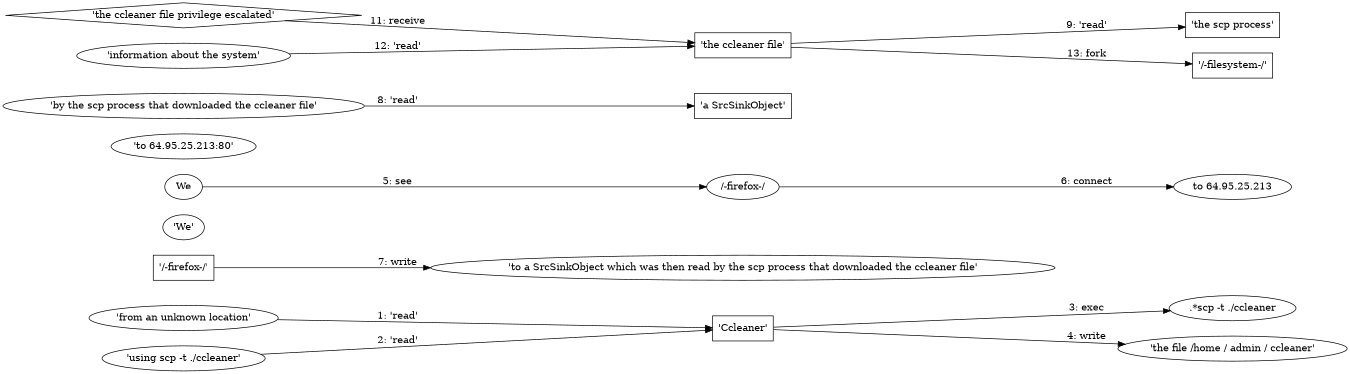 digraph "ccleaner attack.dot" {
rankdir="LR"
size="9"
fixedsize="false"
splines="true"
nodesep=0.3
ranksep=0
fontsize=10
overlap="scalexy"
engine= "neato"
	"'from an unknown location'" [node_type=file shape=ellipse]
	"'Ccleaner'" [node_type=Process shape=box]
	"'from an unknown location'" -> "'Ccleaner'" [label="1: 'read'"]
	"'using scp -t ./ccleaner'" [node_type=file shape=ellipse]
	"'Ccleaner'" [node_type=Process shape=box]
	"'using scp -t ./ccleaner'" -> "'Ccleaner'" [label="2: 'read'"]
	"'Ccleaner'" [node_type=Process shape=box]
	".*\scp -t ./ccleaner" [node_type=File shape=ellipse]
	"'Ccleaner'" -> ".*\scp -t ./ccleaner" [label="3: exec"]
	"'the file /home / admin / ccleaner'" [node_type=file shape=ellipse]
	"'Ccleaner'" [node_type=Process shape=box]
	"'Ccleaner'" -> "'the file /home / admin / ccleaner'" [label="4: write"]
	"'/-firefox-/'" [node_type=file shape=ellipse]
	"'We'" [node_type=file shape=ellipse]
	We -> "/-firefox-/" [label="5: see"]
	"'to 64.95.25.213:80'" [node_type=file shape=ellipse]
	"'/-firefox-/'" [node_type=file shape=ellipse]
	"/-firefox-/" -> "to 64.95.25.213":80 [label="6: connect"]
	"'to a SrcSinkObject which was then read by the scp process that downloaded the ccleaner file'" [node_type=file shape=ellipse]
	"'/-firefox-/'" [node_type=Process shape=box]
	"'/-firefox-/'" -> "'to a SrcSinkObject which was then read by the scp process that downloaded the ccleaner file'" [label="7: write"]
	"'by the scp process that downloaded the ccleaner file'" [node_type=file shape=ellipse]
	"'a SrcSinkObject'" [node_type=Process shape=box]
	"'by the scp process that downloaded the ccleaner file'" -> "'a SrcSinkObject'" [label="8: 'read'"]
	"'the ccleaner file'" [node_type=file shape=ellipse]
	"'the scp process'" [node_type=Process shape=box]
	"'the ccleaner file'" -> "'the scp process'" [label="9: 'read'"]
	"'the ccleaner file privilege escalated'" [node_type=file shape=diamond]
	"'the ccleaner file'" [node_type=Process shape=box]
	"'the ccleaner file privilege escalated'" -> "'the ccleaner file'" [label="11: receive"]
	"'information about the system'" [node_type=file shape=ellipse]
	"'the ccleaner file'" [node_type=Process shape=box]
	"'information about the system'" -> "'the ccleaner file'" [label="12: 'read'"]
	"'the ccleaner file'" [node_type=Process shape=box]
	"'/-filesystem-/'" [node_type=Process shape=box]
	"'the ccleaner file'" -> "'/-filesystem-/'" [label="13: fork"]
}
